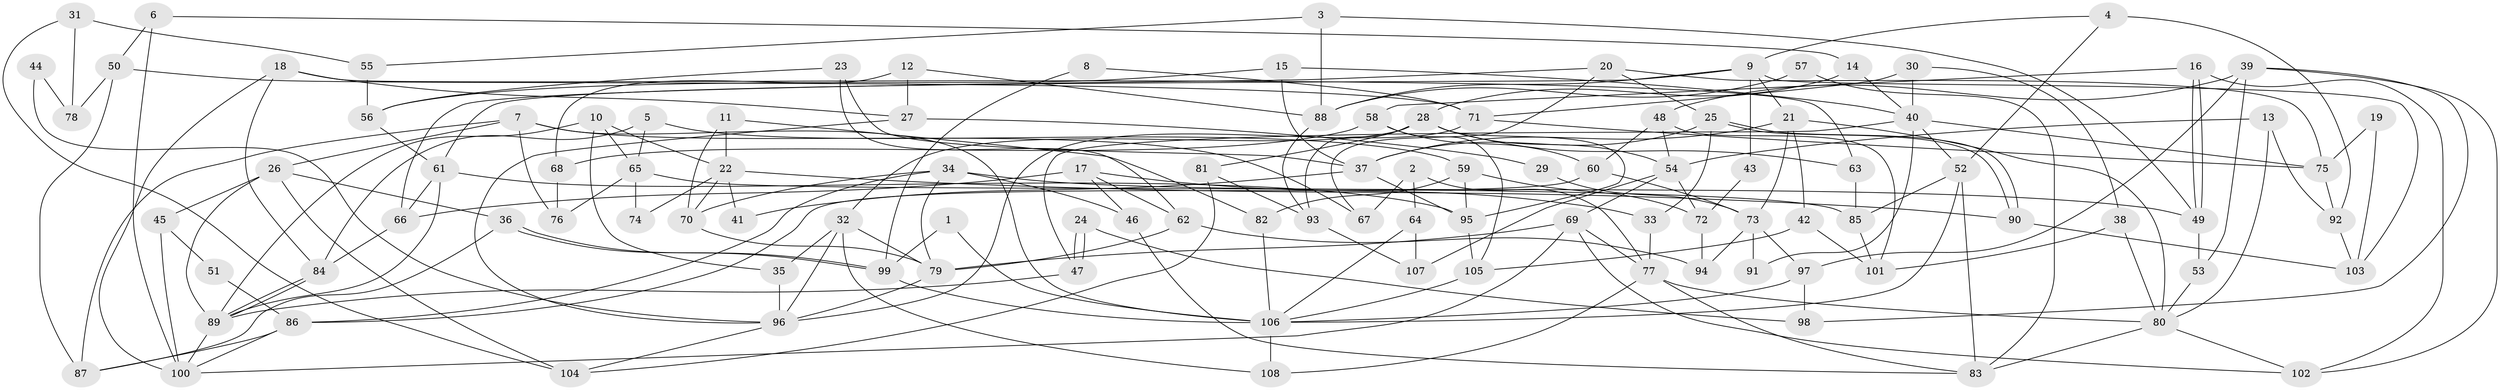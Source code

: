 // coarse degree distribution, {2: 0.1, 4: 0.14285714285714285, 6: 0.15714285714285714, 7: 0.12857142857142856, 3: 0.22857142857142856, 5: 0.15714285714285714, 12: 0.014285714285714285, 8: 0.04285714285714286, 9: 0.02857142857142857}
// Generated by graph-tools (version 1.1) at 2025/52/02/27/25 19:52:04]
// undirected, 108 vertices, 216 edges
graph export_dot {
graph [start="1"]
  node [color=gray90,style=filled];
  1;
  2;
  3;
  4;
  5;
  6;
  7;
  8;
  9;
  10;
  11;
  12;
  13;
  14;
  15;
  16;
  17;
  18;
  19;
  20;
  21;
  22;
  23;
  24;
  25;
  26;
  27;
  28;
  29;
  30;
  31;
  32;
  33;
  34;
  35;
  36;
  37;
  38;
  39;
  40;
  41;
  42;
  43;
  44;
  45;
  46;
  47;
  48;
  49;
  50;
  51;
  52;
  53;
  54;
  55;
  56;
  57;
  58;
  59;
  60;
  61;
  62;
  63;
  64;
  65;
  66;
  67;
  68;
  69;
  70;
  71;
  72;
  73;
  74;
  75;
  76;
  77;
  78;
  79;
  80;
  81;
  82;
  83;
  84;
  85;
  86;
  87;
  88;
  89;
  90;
  91;
  92;
  93;
  94;
  95;
  96;
  97;
  98;
  99;
  100;
  101;
  102;
  103;
  104;
  105;
  106;
  107;
  108;
  1 -- 106;
  1 -- 99;
  2 -- 67;
  2 -- 64;
  2 -- 77;
  3 -- 49;
  3 -- 88;
  3 -- 55;
  4 -- 9;
  4 -- 52;
  4 -- 92;
  5 -- 65;
  5 -- 59;
  5 -- 84;
  6 -- 14;
  6 -- 100;
  6 -- 50;
  7 -- 106;
  7 -- 26;
  7 -- 67;
  7 -- 76;
  7 -- 87;
  8 -- 71;
  8 -- 99;
  9 -- 103;
  9 -- 21;
  9 -- 43;
  9 -- 61;
  9 -- 88;
  10 -- 35;
  10 -- 22;
  10 -- 65;
  10 -- 89;
  11 -- 82;
  11 -- 70;
  11 -- 22;
  12 -- 68;
  12 -- 27;
  12 -- 88;
  13 -- 54;
  13 -- 92;
  13 -- 80;
  14 -- 40;
  14 -- 28;
  15 -- 40;
  15 -- 37;
  15 -- 56;
  16 -- 49;
  16 -- 49;
  16 -- 102;
  16 -- 58;
  17 -- 66;
  17 -- 46;
  17 -- 33;
  17 -- 62;
  18 -- 100;
  18 -- 84;
  18 -- 27;
  18 -- 63;
  19 -- 75;
  19 -- 103;
  20 -- 66;
  20 -- 25;
  20 -- 67;
  20 -- 75;
  21 -- 37;
  21 -- 80;
  21 -- 42;
  21 -- 73;
  22 -- 70;
  22 -- 41;
  22 -- 74;
  22 -- 90;
  23 -- 56;
  23 -- 62;
  23 -- 37;
  24 -- 98;
  24 -- 47;
  24 -- 47;
  25 -- 90;
  25 -- 90;
  25 -- 37;
  25 -- 33;
  26 -- 89;
  26 -- 36;
  26 -- 45;
  26 -- 104;
  27 -- 96;
  27 -- 29;
  28 -- 54;
  28 -- 81;
  28 -- 32;
  28 -- 63;
  28 -- 93;
  28 -- 95;
  29 -- 73;
  30 -- 40;
  30 -- 71;
  30 -- 38;
  31 -- 104;
  31 -- 55;
  31 -- 78;
  32 -- 79;
  32 -- 35;
  32 -- 96;
  32 -- 108;
  33 -- 77;
  34 -- 49;
  34 -- 79;
  34 -- 46;
  34 -- 70;
  34 -- 86;
  35 -- 96;
  36 -- 87;
  36 -- 99;
  36 -- 99;
  37 -- 95;
  37 -- 41;
  38 -- 80;
  38 -- 101;
  39 -- 48;
  39 -- 102;
  39 -- 53;
  39 -- 97;
  39 -- 98;
  40 -- 52;
  40 -- 47;
  40 -- 75;
  40 -- 91;
  42 -- 105;
  42 -- 101;
  43 -- 72;
  44 -- 78;
  44 -- 96;
  45 -- 100;
  45 -- 51;
  46 -- 83;
  47 -- 89;
  48 -- 60;
  48 -- 101;
  48 -- 54;
  49 -- 53;
  50 -- 87;
  50 -- 71;
  50 -- 78;
  51 -- 86;
  52 -- 85;
  52 -- 83;
  52 -- 106;
  53 -- 80;
  54 -- 69;
  54 -- 72;
  54 -- 107;
  55 -- 56;
  56 -- 61;
  57 -- 83;
  57 -- 88;
  58 -- 105;
  58 -- 60;
  58 -- 68;
  59 -- 95;
  59 -- 72;
  59 -- 82;
  60 -- 73;
  60 -- 86;
  61 -- 89;
  61 -- 66;
  61 -- 95;
  62 -- 79;
  62 -- 94;
  63 -- 85;
  64 -- 106;
  64 -- 107;
  65 -- 85;
  65 -- 74;
  65 -- 76;
  66 -- 84;
  68 -- 76;
  69 -- 100;
  69 -- 77;
  69 -- 79;
  69 -- 102;
  70 -- 79;
  71 -- 75;
  71 -- 96;
  72 -- 94;
  73 -- 97;
  73 -- 91;
  73 -- 94;
  75 -- 92;
  77 -- 80;
  77 -- 83;
  77 -- 108;
  79 -- 96;
  80 -- 83;
  80 -- 102;
  81 -- 93;
  81 -- 104;
  82 -- 106;
  84 -- 89;
  84 -- 89;
  85 -- 101;
  86 -- 87;
  86 -- 100;
  88 -- 93;
  89 -- 100;
  90 -- 103;
  92 -- 103;
  93 -- 107;
  95 -- 105;
  96 -- 104;
  97 -- 106;
  97 -- 98;
  99 -- 106;
  105 -- 106;
  106 -- 108;
}
